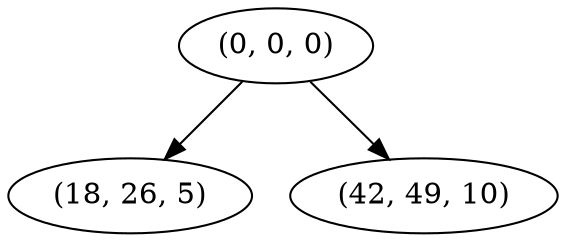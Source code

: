 digraph tree {
    "(0, 0, 0)";
    "(18, 26, 5)";
    "(42, 49, 10)";
    "(0, 0, 0)" -> "(18, 26, 5)";
    "(0, 0, 0)" -> "(42, 49, 10)";
}
